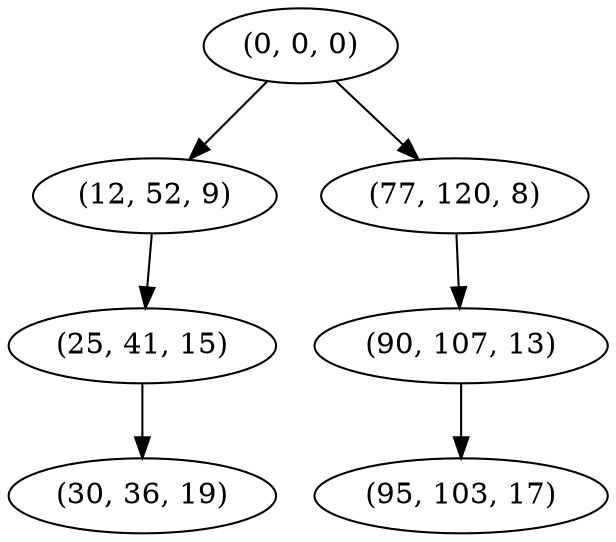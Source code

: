 digraph tree {
    "(0, 0, 0)";
    "(12, 52, 9)";
    "(25, 41, 15)";
    "(30, 36, 19)";
    "(77, 120, 8)";
    "(90, 107, 13)";
    "(95, 103, 17)";
    "(0, 0, 0)" -> "(12, 52, 9)";
    "(0, 0, 0)" -> "(77, 120, 8)";
    "(12, 52, 9)" -> "(25, 41, 15)";
    "(25, 41, 15)" -> "(30, 36, 19)";
    "(77, 120, 8)" -> "(90, 107, 13)";
    "(90, 107, 13)" -> "(95, 103, 17)";
}
